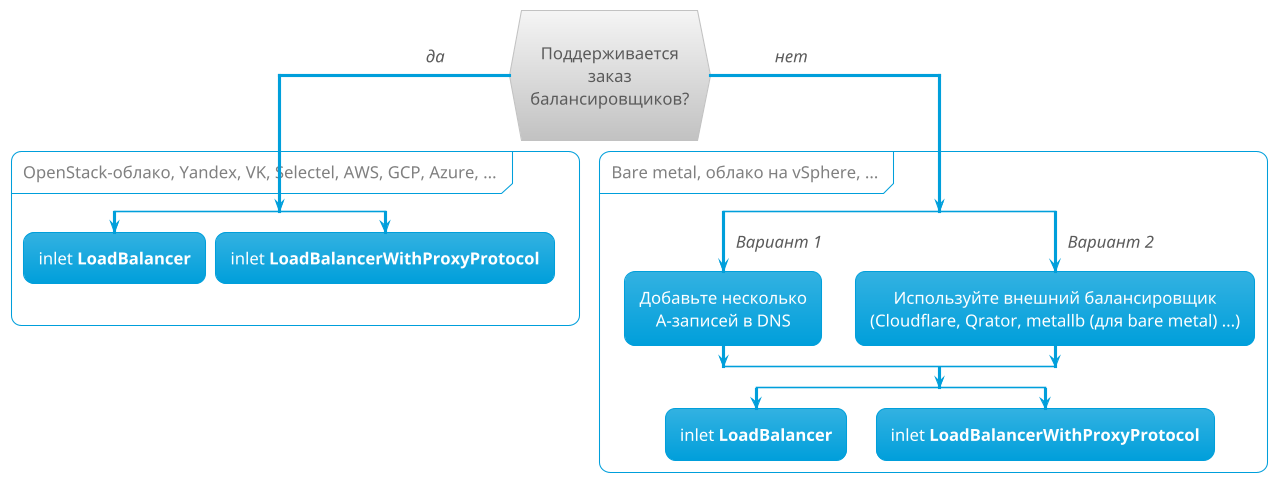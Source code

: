 @startuml

!theme bluegray
skinparam DefaultFontSize 16
skinparam handwritten false
skinparam ArrowFontStyle italic
skinparam DefaultTextAlignment center
skinparam PartitionFontColor grey
skinparam backgroundColor transparent


if (\nПоддерживается\nзаказ\nбалансировщиков?\n) then (да             )
partition OpenStack-облако, Yandex, VK, Selectel, AWS, GCP, Azure, ... {
  split
    :inlet **LoadBalancer**;
     kill
  split again
    :inlet **LoadBalancerWithProxyProtocol**;
    kill
  end split
  }
else (             нет)
partition Bare metal, облако на vSphere, ...{
  split
    ->Вариант 1;
    :Добавьте несколько\nА-записей в DNS;
  split again
    ->Вариант 2;
    :Используйте внешний балансировщик
    (Cloudflare, Qrator, metallb (для bare metal) ...);
  end split
  split
     :inlet **LoadBalancer**;
     kill
  split again
    :inlet **LoadBalancerWithProxyProtocol**;
    kill
  end split
  }
endif
@enduml
